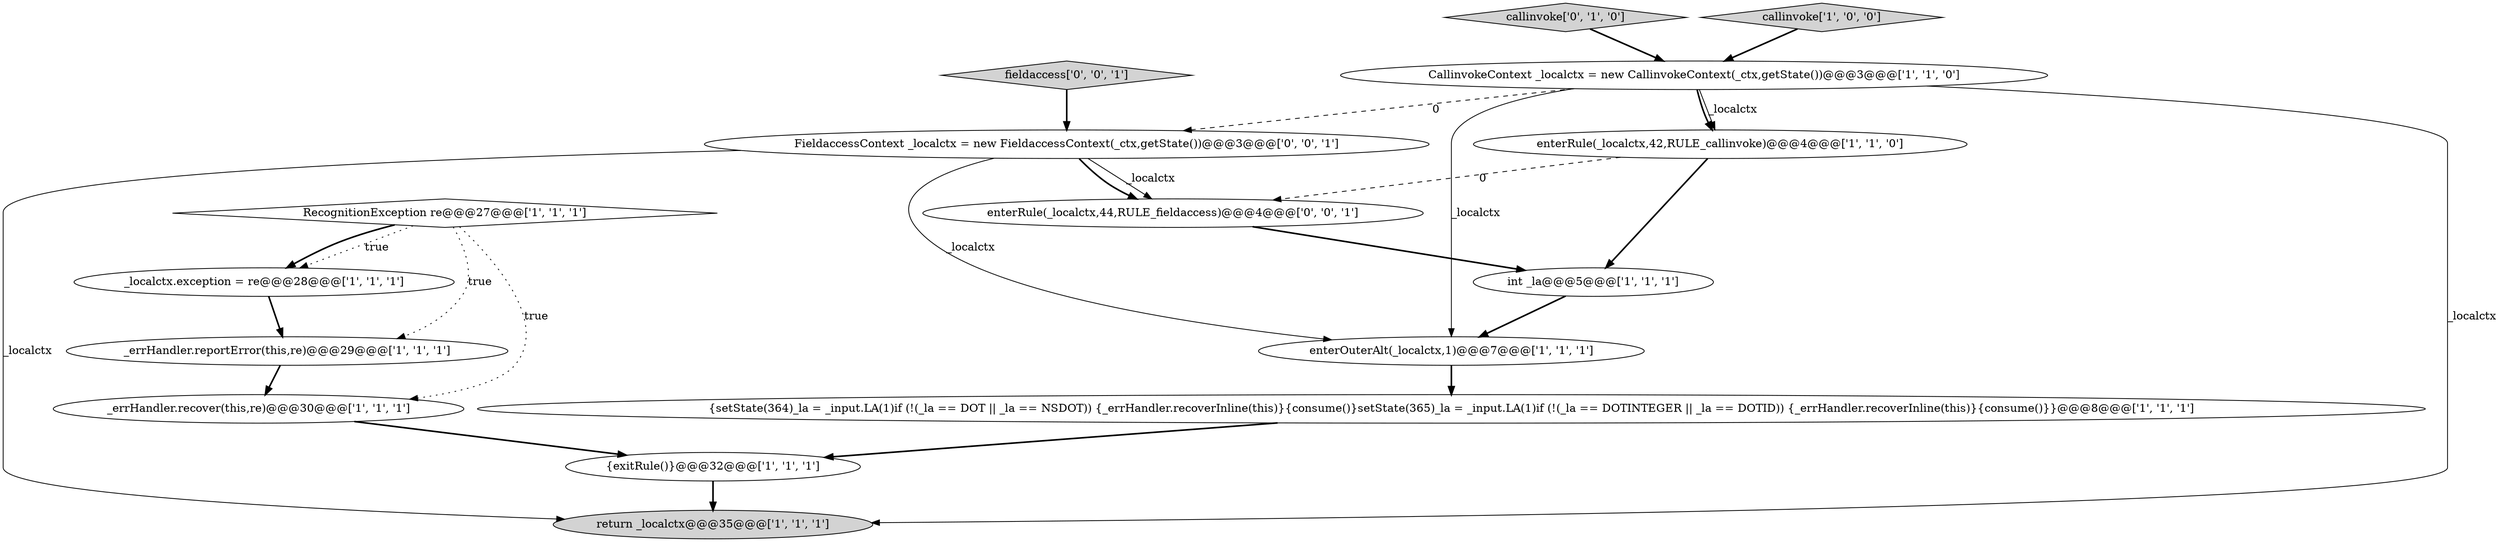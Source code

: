 digraph {
6 [style = filled, label = "{exitRule()}@@@32@@@['1', '1', '1']", fillcolor = white, shape = ellipse image = "AAA0AAABBB1BBB"];
0 [style = filled, label = "_localctx.exception = re@@@28@@@['1', '1', '1']", fillcolor = white, shape = ellipse image = "AAA0AAABBB1BBB"];
14 [style = filled, label = "fieldaccess['0', '0', '1']", fillcolor = lightgray, shape = diamond image = "AAA0AAABBB3BBB"];
10 [style = filled, label = "{setState(364)_la = _input.LA(1)if (!(_la == DOT || _la == NSDOT)) {_errHandler.recoverInline(this)}{consume()}setState(365)_la = _input.LA(1)if (!(_la == DOTINTEGER || _la == DOTID)) {_errHandler.recoverInline(this)}{consume()}}@@@8@@@['1', '1', '1']", fillcolor = white, shape = ellipse image = "AAA0AAABBB1BBB"];
12 [style = filled, label = "callinvoke['0', '1', '0']", fillcolor = lightgray, shape = diamond image = "AAA0AAABBB2BBB"];
5 [style = filled, label = "callinvoke['1', '0', '0']", fillcolor = lightgray, shape = diamond image = "AAA0AAABBB1BBB"];
3 [style = filled, label = "return _localctx@@@35@@@['1', '1', '1']", fillcolor = lightgray, shape = ellipse image = "AAA0AAABBB1BBB"];
1 [style = filled, label = "_errHandler.recover(this,re)@@@30@@@['1', '1', '1']", fillcolor = white, shape = ellipse image = "AAA0AAABBB1BBB"];
11 [style = filled, label = "enterRule(_localctx,42,RULE_callinvoke)@@@4@@@['1', '1', '0']", fillcolor = white, shape = ellipse image = "AAA0AAABBB1BBB"];
13 [style = filled, label = "enterRule(_localctx,44,RULE_fieldaccess)@@@4@@@['0', '0', '1']", fillcolor = white, shape = ellipse image = "AAA0AAABBB3BBB"];
15 [style = filled, label = "FieldaccessContext _localctx = new FieldaccessContext(_ctx,getState())@@@3@@@['0', '0', '1']", fillcolor = white, shape = ellipse image = "AAA0AAABBB3BBB"];
4 [style = filled, label = "CallinvokeContext _localctx = new CallinvokeContext(_ctx,getState())@@@3@@@['1', '1', '0']", fillcolor = white, shape = ellipse image = "AAA0AAABBB1BBB"];
9 [style = filled, label = "RecognitionException re@@@27@@@['1', '1', '1']", fillcolor = white, shape = diamond image = "AAA0AAABBB1BBB"];
8 [style = filled, label = "enterOuterAlt(_localctx,1)@@@7@@@['1', '1', '1']", fillcolor = white, shape = ellipse image = "AAA0AAABBB1BBB"];
7 [style = filled, label = "int _la@@@5@@@['1', '1', '1']", fillcolor = white, shape = ellipse image = "AAA0AAABBB1BBB"];
2 [style = filled, label = "_errHandler.reportError(this,re)@@@29@@@['1', '1', '1']", fillcolor = white, shape = ellipse image = "AAA0AAABBB1BBB"];
15->13 [style = solid, label="_localctx"];
4->8 [style = solid, label="_localctx"];
7->8 [style = bold, label=""];
13->7 [style = bold, label=""];
10->6 [style = bold, label=""];
11->13 [style = dashed, label="0"];
9->0 [style = dotted, label="true"];
4->3 [style = solid, label="_localctx"];
4->11 [style = bold, label=""];
12->4 [style = bold, label=""];
9->1 [style = dotted, label="true"];
4->15 [style = dashed, label="0"];
9->0 [style = bold, label=""];
1->6 [style = bold, label=""];
9->2 [style = dotted, label="true"];
5->4 [style = bold, label=""];
11->7 [style = bold, label=""];
2->1 [style = bold, label=""];
6->3 [style = bold, label=""];
15->13 [style = bold, label=""];
4->11 [style = solid, label="_localctx"];
0->2 [style = bold, label=""];
15->8 [style = solid, label="_localctx"];
14->15 [style = bold, label=""];
8->10 [style = bold, label=""];
15->3 [style = solid, label="_localctx"];
}
